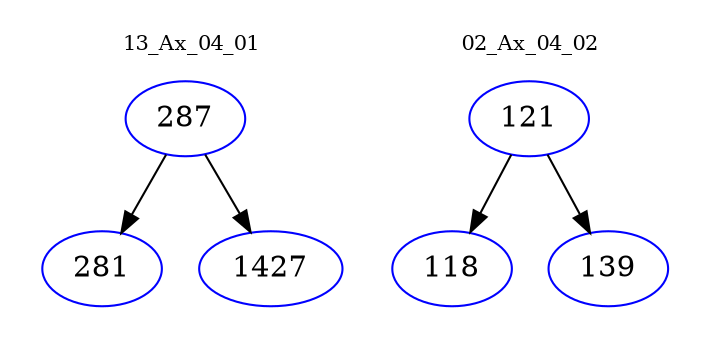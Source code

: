 digraph{
subgraph cluster_0 {
color = white
label = "13_Ax_04_01";
fontsize=10;
T0_287 [label="287", color="blue"]
T0_287 -> T0_281 [color="black"]
T0_281 [label="281", color="blue"]
T0_287 -> T0_1427 [color="black"]
T0_1427 [label="1427", color="blue"]
}
subgraph cluster_1 {
color = white
label = "02_Ax_04_02";
fontsize=10;
T1_121 [label="121", color="blue"]
T1_121 -> T1_118 [color="black"]
T1_118 [label="118", color="blue"]
T1_121 -> T1_139 [color="black"]
T1_139 [label="139", color="blue"]
}
}
